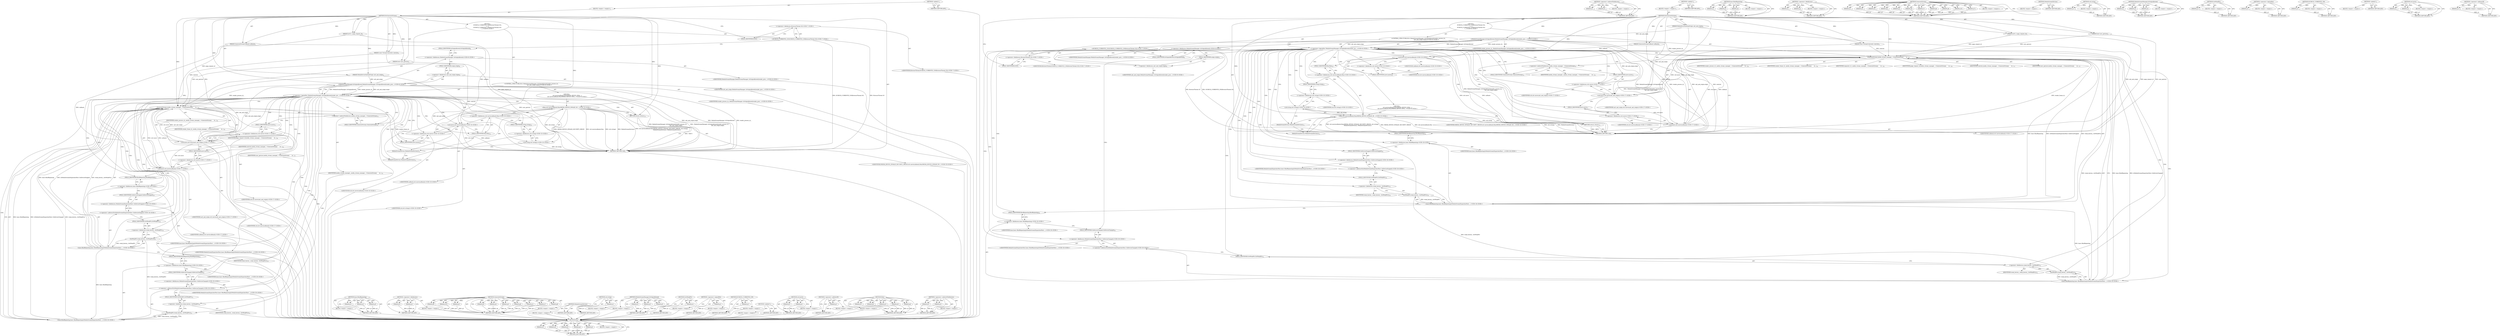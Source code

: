 digraph "&lt;operator&gt;.addressOf" {
vulnerable_135 [label=<(METHOD,Run)>];
vulnerable_136 [label=<(PARAM,p1)>];
vulnerable_137 [label=<(PARAM,p2)>];
vulnerable_138 [label=<(PARAM,p3)>];
vulnerable_139 [label=<(PARAM,p4)>];
vulnerable_140 [label=<(PARAM,p5)>];
vulnerable_141 [label=<(BLOCK,&lt;empty&gt;,&lt;empty&gt;)>];
vulnerable_142 [label=<(METHOD_RETURN,ANY)>];
vulnerable_168 [label=<(METHOD,&lt;operator&gt;.indirectFieldAccess)>];
vulnerable_169 [label=<(PARAM,p1)>];
vulnerable_170 [label=<(PARAM,p2)>];
vulnerable_171 [label=<(BLOCK,&lt;empty&gt;,&lt;empty&gt;)>];
vulnerable_172 [label=<(METHOD_RETURN,ANY)>];
vulnerable_6 [label=<(METHOD,&lt;global&gt;)<SUB>1</SUB>>];
vulnerable_7 [label=<(BLOCK,&lt;empty&gt;,&lt;empty&gt;)<SUB>1</SUB>>];
vulnerable_8 [label=<(METHOD,DoGenerateStream)<SUB>1</SUB>>];
vulnerable_9 [label=<(PARAM,int32_t page_request_id)<SUB>2</SUB>>];
vulnerable_10 [label=<(PARAM,const StreamControls&amp; controls)<SUB>3</SUB>>];
vulnerable_11 [label=<(PARAM,bool user_gesture)<SUB>4</SUB>>];
vulnerable_12 [label=<(PARAM,GenerateStreamCallback callback)<SUB>5</SUB>>];
vulnerable_13 [label=<(PARAM,MediaDeviceSaltAndOrigin salt_and_origin)<SUB>6</SUB>>];
vulnerable_14 [label="<(BLOCK,{
  DCHECK_CURRENTLY_ON(BrowserThread::IO);
  i...,{
  DCHECK_CURRENTLY_ON(BrowserThread::IO);
  i...)<SUB>6</SUB>>"];
vulnerable_15 [label="<(DCHECK_CURRENTLY_ON,DCHECK_CURRENTLY_ON(BrowserThread::IO))<SUB>7</SUB>>"];
vulnerable_16 [label="<(&lt;operator&gt;.fieldAccess,BrowserThread::IO)<SUB>7</SUB>>"];
vulnerable_17 [label="<(IDENTIFIER,BrowserThread,DCHECK_CURRENTLY_ON(BrowserThread::IO))<SUB>7</SUB>>"];
vulnerable_18 [label=<(FIELD_IDENTIFIER,IO,IO)<SUB>7</SUB>>];
vulnerable_19 [label="<(CONTROL_STRUCTURE,IF,if (!MediaStreamManager::IsOriginAllowed(render_process_id_,
                                           salt_and_origin.origin)))<SUB>8</SUB>>"];
vulnerable_20 [label="<(&lt;operator&gt;.logicalNot,!MediaStreamManager::IsOriginAllowed(render_pro...)<SUB>8</SUB>>"];
vulnerable_21 [label="<(MediaStreamManager.IsOriginAllowed,MediaStreamManager::IsOriginAllowed(render_proc...)<SUB>8</SUB>>"];
vulnerable_22 [label="<(&lt;operator&gt;.fieldAccess,MediaStreamManager::IsOriginAllowed)<SUB>8</SUB>>"];
vulnerable_23 [label="<(IDENTIFIER,MediaStreamManager,MediaStreamManager::IsOriginAllowed(render_proc...)<SUB>8</SUB>>"];
vulnerable_24 [label=<(FIELD_IDENTIFIER,IsOriginAllowed,IsOriginAllowed)<SUB>8</SUB>>];
vulnerable_25 [label="<(IDENTIFIER,render_process_id_,MediaStreamManager::IsOriginAllowed(render_proc...)<SUB>8</SUB>>"];
vulnerable_26 [label=<(&lt;operator&gt;.fieldAccess,salt_and_origin.origin)<SUB>9</SUB>>];
vulnerable_27 [label="<(IDENTIFIER,salt_and_origin,MediaStreamManager::IsOriginAllowed(render_proc...)<SUB>9</SUB>>"];
vulnerable_28 [label=<(FIELD_IDENTIFIER,origin,origin)<SUB>9</SUB>>];
vulnerable_29 [label="<(BLOCK,{
    std::move(callback).Run(MEDIA_DEVICE_INVA...,{
    std::move(callback).Run(MEDIA_DEVICE_INVA...)<SUB>9</SUB>>"];
vulnerable_30 [label="<(Run,std::move(callback).Run(MEDIA_DEVICE_INVALID_SE...)<SUB>10</SUB>>"];
vulnerable_31 [label="<(&lt;operator&gt;.fieldAccess,std::move(callback).Run)<SUB>10</SUB>>"];
vulnerable_32 [label="<(std.move,std::move(callback))<SUB>10</SUB>>"];
vulnerable_33 [label="<(&lt;operator&gt;.fieldAccess,std::move)<SUB>10</SUB>>"];
vulnerable_34 [label="<(IDENTIFIER,std,std::move(callback))<SUB>10</SUB>>"];
vulnerable_35 [label=<(FIELD_IDENTIFIER,move,move)<SUB>10</SUB>>];
vulnerable_36 [label="<(IDENTIFIER,callback,std::move(callback))<SUB>10</SUB>>"];
vulnerable_37 [label=<(FIELD_IDENTIFIER,Run,Run)<SUB>10</SUB>>];
vulnerable_38 [label="<(IDENTIFIER,MEDIA_DEVICE_INVALID_SECURITY_ORIGIN,std::move(callback).Run(MEDIA_DEVICE_INVALID_SE...)<SUB>10</SUB>>"];
vulnerable_39 [label="<(std.string,std::string())<SUB>10</SUB>>"];
vulnerable_40 [label="<(&lt;operator&gt;.fieldAccess,std::string)<SUB>10</SUB>>"];
vulnerable_41 [label="<(IDENTIFIER,std,std::string())<SUB>10</SUB>>"];
vulnerable_42 [label=<(FIELD_IDENTIFIER,string,string)<SUB>10</SUB>>];
vulnerable_43 [label=<(MediaStreamDevices,MediaStreamDevices())<SUB>11</SUB>>];
vulnerable_44 [label=<(MediaStreamDevices,MediaStreamDevices())<SUB>11</SUB>>];
vulnerable_45 [label=<(RETURN,return;,return;)<SUB>12</SUB>>];
vulnerable_46 [label=<(GenerateStream,media_stream_manager_-&gt;GenerateStream(
      re...)<SUB>15</SUB>>];
vulnerable_47 [label=<(&lt;operator&gt;.indirectFieldAccess,media_stream_manager_-&gt;GenerateStream)<SUB>15</SUB>>];
vulnerable_48 [label=<(IDENTIFIER,media_stream_manager_,media_stream_manager_-&gt;GenerateStream(
      re...)<SUB>15</SUB>>];
vulnerable_49 [label=<(FIELD_IDENTIFIER,GenerateStream,GenerateStream)<SUB>15</SUB>>];
vulnerable_50 [label=<(IDENTIFIER,render_process_id_,media_stream_manager_-&gt;GenerateStream(
      re...)<SUB>16</SUB>>];
vulnerable_51 [label=<(IDENTIFIER,render_frame_id_,media_stream_manager_-&gt;GenerateStream(
      re...)<SUB>16</SUB>>];
vulnerable_52 [label=<(IDENTIFIER,page_request_id,media_stream_manager_-&gt;GenerateStream(
      re...)<SUB>16</SUB>>];
vulnerable_53 [label=<(IDENTIFIER,controls,media_stream_manager_-&gt;GenerateStream(
      re...)<SUB>16</SUB>>];
vulnerable_54 [label="<(std.move,std::move(salt_and_origin))<SUB>17</SUB>>"];
vulnerable_55 [label="<(&lt;operator&gt;.fieldAccess,std::move)<SUB>17</SUB>>"];
vulnerable_56 [label="<(IDENTIFIER,std,std::move(salt_and_origin))<SUB>17</SUB>>"];
vulnerable_57 [label=<(FIELD_IDENTIFIER,move,move)<SUB>17</SUB>>];
vulnerable_58 [label="<(IDENTIFIER,salt_and_origin,std::move(salt_and_origin))<SUB>17</SUB>>"];
vulnerable_59 [label=<(IDENTIFIER,user_gesture,media_stream_manager_-&gt;GenerateStream(
      re...)<SUB>17</SUB>>];
vulnerable_60 [label="<(std.move,std::move(callback))<SUB>17</SUB>>"];
vulnerable_61 [label="<(&lt;operator&gt;.fieldAccess,std::move)<SUB>17</SUB>>"];
vulnerable_62 [label="<(IDENTIFIER,std,std::move(callback))<SUB>17</SUB>>"];
vulnerable_63 [label=<(FIELD_IDENTIFIER,move,move)<SUB>17</SUB>>];
vulnerable_64 [label="<(IDENTIFIER,callback,std::move(callback))<SUB>17</SUB>>"];
vulnerable_65 [label="<(base.BindRepeating,base::BindRepeating(&amp;MediaStreamDispatcherHost:...)<SUB>18</SUB>>"];
vulnerable_66 [label="<(&lt;operator&gt;.fieldAccess,base::BindRepeating)<SUB>18</SUB>>"];
vulnerable_67 [label="<(IDENTIFIER,base,base::BindRepeating(&amp;MediaStreamDispatcherHost:...)<SUB>18</SUB>>"];
vulnerable_68 [label=<(FIELD_IDENTIFIER,BindRepeating,BindRepeating)<SUB>18</SUB>>];
vulnerable_69 [label="<(&lt;operator&gt;.addressOf,&amp;MediaStreamDispatcherHost::OnDeviceStopped)<SUB>18</SUB>>"];
vulnerable_70 [label="<(&lt;operator&gt;.fieldAccess,MediaStreamDispatcherHost::OnDeviceStopped)<SUB>18</SUB>>"];
vulnerable_71 [label="<(IDENTIFIER,MediaStreamDispatcherHost,base::BindRepeating(&amp;MediaStreamDispatcherHost:...)<SUB>18</SUB>>"];
vulnerable_72 [label=<(FIELD_IDENTIFIER,OnDeviceStopped,OnDeviceStopped)<SUB>18</SUB>>];
vulnerable_73 [label=<(GetWeakPtr,weak_factory_.GetWeakPtr())<SUB>19</SUB>>];
vulnerable_74 [label=<(&lt;operator&gt;.fieldAccess,weak_factory_.GetWeakPtr)<SUB>19</SUB>>];
vulnerable_75 [label=<(IDENTIFIER,weak_factory_,weak_factory_.GetWeakPtr())<SUB>19</SUB>>];
vulnerable_76 [label=<(FIELD_IDENTIFIER,GetWeakPtr,GetWeakPtr)<SUB>19</SUB>>];
vulnerable_77 [label="<(base.BindRepeating,base::BindRepeating(&amp;MediaStreamDispatcherHost:...)<SUB>20</SUB>>"];
vulnerable_78 [label="<(&lt;operator&gt;.fieldAccess,base::BindRepeating)<SUB>20</SUB>>"];
vulnerable_79 [label="<(IDENTIFIER,base,base::BindRepeating(&amp;MediaStreamDispatcherHost:...)<SUB>20</SUB>>"];
vulnerable_80 [label=<(FIELD_IDENTIFIER,BindRepeating,BindRepeating)<SUB>20</SUB>>];
vulnerable_81 [label="<(&lt;operator&gt;.addressOf,&amp;MediaStreamDispatcherHost::OnDeviceChanged)<SUB>20</SUB>>"];
vulnerable_82 [label="<(&lt;operator&gt;.fieldAccess,MediaStreamDispatcherHost::OnDeviceChanged)<SUB>20</SUB>>"];
vulnerable_83 [label="<(IDENTIFIER,MediaStreamDispatcherHost,base::BindRepeating(&amp;MediaStreamDispatcherHost:...)<SUB>20</SUB>>"];
vulnerable_84 [label=<(FIELD_IDENTIFIER,OnDeviceChanged,OnDeviceChanged)<SUB>20</SUB>>];
vulnerable_85 [label=<(GetWeakPtr,weak_factory_.GetWeakPtr())<SUB>21</SUB>>];
vulnerable_86 [label=<(&lt;operator&gt;.fieldAccess,weak_factory_.GetWeakPtr)<SUB>21</SUB>>];
vulnerable_87 [label=<(IDENTIFIER,weak_factory_,weak_factory_.GetWeakPtr())<SUB>21</SUB>>];
vulnerable_88 [label=<(FIELD_IDENTIFIER,GetWeakPtr,GetWeakPtr)<SUB>21</SUB>>];
vulnerable_89 [label=<(METHOD_RETURN,void)<SUB>1</SUB>>];
vulnerable_91 [label=<(METHOD_RETURN,ANY)<SUB>1</SUB>>];
vulnerable_173 [label=<(METHOD,base.BindRepeating)>];
vulnerable_174 [label=<(PARAM,p1)>];
vulnerable_175 [label=<(PARAM,p2)>];
vulnerable_176 [label=<(PARAM,p3)>];
vulnerable_177 [label=<(BLOCK,&lt;empty&gt;,&lt;empty&gt;)>];
vulnerable_178 [label=<(METHOD_RETURN,ANY)>];
vulnerable_120 [label=<(METHOD,&lt;operator&gt;.fieldAccess)>];
vulnerable_121 [label=<(PARAM,p1)>];
vulnerable_122 [label=<(PARAM,p2)>];
vulnerable_123 [label=<(BLOCK,&lt;empty&gt;,&lt;empty&gt;)>];
vulnerable_124 [label=<(METHOD_RETURN,ANY)>];
vulnerable_155 [label=<(METHOD,GenerateStream)>];
vulnerable_156 [label=<(PARAM,p1)>];
vulnerable_157 [label=<(PARAM,p2)>];
vulnerable_158 [label=<(PARAM,p3)>];
vulnerable_159 [label=<(PARAM,p4)>];
vulnerable_160 [label=<(PARAM,p5)>];
vulnerable_161 [label=<(PARAM,p6)>];
vulnerable_162 [label=<(PARAM,p7)>];
vulnerable_163 [label=<(PARAM,p8)>];
vulnerable_164 [label=<(PARAM,p9)>];
vulnerable_165 [label=<(PARAM,p10)>];
vulnerable_166 [label=<(BLOCK,&lt;empty&gt;,&lt;empty&gt;)>];
vulnerable_167 [label=<(METHOD_RETURN,ANY)>];
vulnerable_152 [label=<(METHOD,MediaStreamDevices)>];
vulnerable_153 [label=<(BLOCK,&lt;empty&gt;,&lt;empty&gt;)>];
vulnerable_154 [label=<(METHOD_RETURN,ANY)>];
vulnerable_148 [label=<(METHOD,std.string)>];
vulnerable_149 [label=<(PARAM,p1)>];
vulnerable_150 [label=<(BLOCK,&lt;empty&gt;,&lt;empty&gt;)>];
vulnerable_151 [label=<(METHOD_RETURN,ANY)>];
vulnerable_129 [label=<(METHOD,MediaStreamManager.IsOriginAllowed)>];
vulnerable_130 [label=<(PARAM,p1)>];
vulnerable_131 [label=<(PARAM,p2)>];
vulnerable_132 [label=<(PARAM,p3)>];
vulnerable_133 [label=<(BLOCK,&lt;empty&gt;,&lt;empty&gt;)>];
vulnerable_134 [label=<(METHOD_RETURN,ANY)>];
vulnerable_183 [label=<(METHOD,GetWeakPtr)>];
vulnerable_184 [label=<(PARAM,p1)>];
vulnerable_185 [label=<(BLOCK,&lt;empty&gt;,&lt;empty&gt;)>];
vulnerable_186 [label=<(METHOD_RETURN,ANY)>];
vulnerable_125 [label=<(METHOD,&lt;operator&gt;.logicalNot)>];
vulnerable_126 [label=<(PARAM,p1)>];
vulnerable_127 [label=<(BLOCK,&lt;empty&gt;,&lt;empty&gt;)>];
vulnerable_128 [label=<(METHOD_RETURN,ANY)>];
vulnerable_116 [label=<(METHOD,DCHECK_CURRENTLY_ON)>];
vulnerable_117 [label=<(PARAM,p1)>];
vulnerable_118 [label=<(BLOCK,&lt;empty&gt;,&lt;empty&gt;)>];
vulnerable_119 [label=<(METHOD_RETURN,ANY)>];
vulnerable_110 [label=<(METHOD,&lt;global&gt;)<SUB>1</SUB>>];
vulnerable_111 [label=<(BLOCK,&lt;empty&gt;,&lt;empty&gt;)>];
vulnerable_112 [label=<(METHOD_RETURN,ANY)>];
vulnerable_143 [label=<(METHOD,std.move)>];
vulnerable_144 [label=<(PARAM,p1)>];
vulnerable_145 [label=<(PARAM,p2)>];
vulnerable_146 [label=<(BLOCK,&lt;empty&gt;,&lt;empty&gt;)>];
vulnerable_147 [label=<(METHOD_RETURN,ANY)>];
vulnerable_179 [label=<(METHOD,&lt;operator&gt;.addressOf)>];
vulnerable_180 [label=<(PARAM,p1)>];
vulnerable_181 [label=<(BLOCK,&lt;empty&gt;,&lt;empty&gt;)>];
vulnerable_182 [label=<(METHOD_RETURN,ANY)>];
fixed_136 [label=<(METHOD,Run)>];
fixed_137 [label=<(PARAM,p1)>];
fixed_138 [label=<(PARAM,p2)>];
fixed_139 [label=<(PARAM,p3)>];
fixed_140 [label=<(PARAM,p4)>];
fixed_141 [label=<(PARAM,p5)>];
fixed_142 [label=<(BLOCK,&lt;empty&gt;,&lt;empty&gt;)>];
fixed_143 [label=<(METHOD_RETURN,ANY)>];
fixed_170 [label=<(METHOD,&lt;operator&gt;.indirectFieldAccess)>];
fixed_171 [label=<(PARAM,p1)>];
fixed_172 [label=<(PARAM,p2)>];
fixed_173 [label=<(BLOCK,&lt;empty&gt;,&lt;empty&gt;)>];
fixed_174 [label=<(METHOD_RETURN,ANY)>];
fixed_6 [label=<(METHOD,&lt;global&gt;)<SUB>1</SUB>>];
fixed_7 [label=<(BLOCK,&lt;empty&gt;,&lt;empty&gt;)<SUB>1</SUB>>];
fixed_8 [label=<(METHOD,DoGenerateStream)<SUB>1</SUB>>];
fixed_9 [label=<(PARAM,int32_t page_request_id)<SUB>2</SUB>>];
fixed_10 [label=<(PARAM,const StreamControls&amp; controls)<SUB>3</SUB>>];
fixed_11 [label=<(PARAM,bool user_gesture)<SUB>4</SUB>>];
fixed_12 [label=<(PARAM,GenerateStreamCallback callback)<SUB>5</SUB>>];
fixed_13 [label=<(PARAM,MediaDeviceSaltAndOrigin salt_and_origin)<SUB>6</SUB>>];
fixed_14 [label="<(BLOCK,{
  DCHECK_CURRENTLY_ON(BrowserThread::IO);
  i...,{
  DCHECK_CURRENTLY_ON(BrowserThread::IO);
  i...)<SUB>6</SUB>>"];
fixed_15 [label="<(DCHECK_CURRENTLY_ON,DCHECK_CURRENTLY_ON(BrowserThread::IO))<SUB>7</SUB>>"];
fixed_16 [label="<(&lt;operator&gt;.fieldAccess,BrowserThread::IO)<SUB>7</SUB>>"];
fixed_17 [label="<(IDENTIFIER,BrowserThread,DCHECK_CURRENTLY_ON(BrowserThread::IO))<SUB>7</SUB>>"];
fixed_18 [label=<(FIELD_IDENTIFIER,IO,IO)<SUB>7</SUB>>];
fixed_19 [label="<(CONTROL_STRUCTURE,IF,if (!MediaStreamManager::IsOriginAllowed(render_process_id_,
                                           salt_and_origin.origin)))<SUB>8</SUB>>"];
fixed_20 [label="<(&lt;operator&gt;.logicalNot,!MediaStreamManager::IsOriginAllowed(render_pro...)<SUB>8</SUB>>"];
fixed_21 [label="<(MediaStreamManager.IsOriginAllowed,MediaStreamManager::IsOriginAllowed(render_proc...)<SUB>8</SUB>>"];
fixed_22 [label="<(&lt;operator&gt;.fieldAccess,MediaStreamManager::IsOriginAllowed)<SUB>8</SUB>>"];
fixed_23 [label="<(IDENTIFIER,MediaStreamManager,MediaStreamManager::IsOriginAllowed(render_proc...)<SUB>8</SUB>>"];
fixed_24 [label=<(FIELD_IDENTIFIER,IsOriginAllowed,IsOriginAllowed)<SUB>8</SUB>>];
fixed_25 [label="<(IDENTIFIER,render_process_id_,MediaStreamManager::IsOriginAllowed(render_proc...)<SUB>8</SUB>>"];
fixed_26 [label=<(&lt;operator&gt;.fieldAccess,salt_and_origin.origin)<SUB>9</SUB>>];
fixed_27 [label="<(IDENTIFIER,salt_and_origin,MediaStreamManager::IsOriginAllowed(render_proc...)<SUB>9</SUB>>"];
fixed_28 [label=<(FIELD_IDENTIFIER,origin,origin)<SUB>9</SUB>>];
fixed_29 [label="<(BLOCK,{
    std::move(callback).Run(MEDIA_DEVICE_INVA...,{
    std::move(callback).Run(MEDIA_DEVICE_INVA...)<SUB>9</SUB>>"];
fixed_30 [label="<(Run,std::move(callback).Run(MEDIA_DEVICE_INVALID_SE...)<SUB>10</SUB>>"];
fixed_31 [label="<(&lt;operator&gt;.fieldAccess,std::move(callback).Run)<SUB>10</SUB>>"];
fixed_32 [label="<(std.move,std::move(callback))<SUB>10</SUB>>"];
fixed_33 [label="<(&lt;operator&gt;.fieldAccess,std::move)<SUB>10</SUB>>"];
fixed_34 [label="<(IDENTIFIER,std,std::move(callback))<SUB>10</SUB>>"];
fixed_35 [label=<(FIELD_IDENTIFIER,move,move)<SUB>10</SUB>>];
fixed_36 [label="<(IDENTIFIER,callback,std::move(callback))<SUB>10</SUB>>"];
fixed_37 [label=<(FIELD_IDENTIFIER,Run,Run)<SUB>10</SUB>>];
fixed_38 [label="<(IDENTIFIER,MEDIA_DEVICE_INVALID_SECURITY_ORIGIN,std::move(callback).Run(MEDIA_DEVICE_INVALID_SE...)<SUB>10</SUB>>"];
fixed_39 [label="<(std.string,std::string())<SUB>10</SUB>>"];
fixed_40 [label="<(&lt;operator&gt;.fieldAccess,std::string)<SUB>10</SUB>>"];
fixed_41 [label="<(IDENTIFIER,std,std::string())<SUB>10</SUB>>"];
fixed_42 [label=<(FIELD_IDENTIFIER,string,string)<SUB>10</SUB>>];
fixed_43 [label=<(MediaStreamDevices,MediaStreamDevices())<SUB>11</SUB>>];
fixed_44 [label=<(MediaStreamDevices,MediaStreamDevices())<SUB>11</SUB>>];
fixed_45 [label=<(RETURN,return;,return;)<SUB>12</SUB>>];
fixed_46 [label=<(GenerateStream,media_stream_manager_-&gt;GenerateStream(
      re...)<SUB>15</SUB>>];
fixed_47 [label=<(&lt;operator&gt;.indirectFieldAccess,media_stream_manager_-&gt;GenerateStream)<SUB>15</SUB>>];
fixed_48 [label=<(IDENTIFIER,media_stream_manager_,media_stream_manager_-&gt;GenerateStream(
      re...)<SUB>15</SUB>>];
fixed_49 [label=<(FIELD_IDENTIFIER,GenerateStream,GenerateStream)<SUB>15</SUB>>];
fixed_50 [label=<(IDENTIFIER,render_process_id_,media_stream_manager_-&gt;GenerateStream(
      re...)<SUB>16</SUB>>];
fixed_51 [label=<(IDENTIFIER,render_frame_id_,media_stream_manager_-&gt;GenerateStream(
      re...)<SUB>16</SUB>>];
fixed_52 [label=<(IDENTIFIER,requester_id_,media_stream_manager_-&gt;GenerateStream(
      re...)<SUB>16</SUB>>];
fixed_53 [label=<(IDENTIFIER,page_request_id,media_stream_manager_-&gt;GenerateStream(
      re...)<SUB>16</SUB>>];
fixed_54 [label=<(IDENTIFIER,controls,media_stream_manager_-&gt;GenerateStream(
      re...)<SUB>17</SUB>>];
fixed_55 [label="<(std.move,std::move(salt_and_origin))<SUB>17</SUB>>"];
fixed_56 [label="<(&lt;operator&gt;.fieldAccess,std::move)<SUB>17</SUB>>"];
fixed_57 [label="<(IDENTIFIER,std,std::move(salt_and_origin))<SUB>17</SUB>>"];
fixed_58 [label=<(FIELD_IDENTIFIER,move,move)<SUB>17</SUB>>];
fixed_59 [label="<(IDENTIFIER,salt_and_origin,std::move(salt_and_origin))<SUB>17</SUB>>"];
fixed_60 [label=<(IDENTIFIER,user_gesture,media_stream_manager_-&gt;GenerateStream(
      re...)<SUB>17</SUB>>];
fixed_61 [label="<(std.move,std::move(callback))<SUB>17</SUB>>"];
fixed_62 [label="<(&lt;operator&gt;.fieldAccess,std::move)<SUB>17</SUB>>"];
fixed_63 [label="<(IDENTIFIER,std,std::move(callback))<SUB>17</SUB>>"];
fixed_64 [label=<(FIELD_IDENTIFIER,move,move)<SUB>17</SUB>>];
fixed_65 [label="<(IDENTIFIER,callback,std::move(callback))<SUB>17</SUB>>"];
fixed_66 [label="<(base.BindRepeating,base::BindRepeating(&amp;MediaStreamDispatcherHost:...)<SUB>18</SUB>>"];
fixed_67 [label="<(&lt;operator&gt;.fieldAccess,base::BindRepeating)<SUB>18</SUB>>"];
fixed_68 [label="<(IDENTIFIER,base,base::BindRepeating(&amp;MediaStreamDispatcherHost:...)<SUB>18</SUB>>"];
fixed_69 [label=<(FIELD_IDENTIFIER,BindRepeating,BindRepeating)<SUB>18</SUB>>];
fixed_70 [label="<(&lt;operator&gt;.addressOf,&amp;MediaStreamDispatcherHost::OnDeviceStopped)<SUB>18</SUB>>"];
fixed_71 [label="<(&lt;operator&gt;.fieldAccess,MediaStreamDispatcherHost::OnDeviceStopped)<SUB>18</SUB>>"];
fixed_72 [label="<(IDENTIFIER,MediaStreamDispatcherHost,base::BindRepeating(&amp;MediaStreamDispatcherHost:...)<SUB>18</SUB>>"];
fixed_73 [label=<(FIELD_IDENTIFIER,OnDeviceStopped,OnDeviceStopped)<SUB>18</SUB>>];
fixed_74 [label=<(GetWeakPtr,weak_factory_.GetWeakPtr())<SUB>19</SUB>>];
fixed_75 [label=<(&lt;operator&gt;.fieldAccess,weak_factory_.GetWeakPtr)<SUB>19</SUB>>];
fixed_76 [label=<(IDENTIFIER,weak_factory_,weak_factory_.GetWeakPtr())<SUB>19</SUB>>];
fixed_77 [label=<(FIELD_IDENTIFIER,GetWeakPtr,GetWeakPtr)<SUB>19</SUB>>];
fixed_78 [label="<(base.BindRepeating,base::BindRepeating(&amp;MediaStreamDispatcherHost:...)<SUB>20</SUB>>"];
fixed_79 [label="<(&lt;operator&gt;.fieldAccess,base::BindRepeating)<SUB>20</SUB>>"];
fixed_80 [label="<(IDENTIFIER,base,base::BindRepeating(&amp;MediaStreamDispatcherHost:...)<SUB>20</SUB>>"];
fixed_81 [label=<(FIELD_IDENTIFIER,BindRepeating,BindRepeating)<SUB>20</SUB>>];
fixed_82 [label="<(&lt;operator&gt;.addressOf,&amp;MediaStreamDispatcherHost::OnDeviceChanged)<SUB>20</SUB>>"];
fixed_83 [label="<(&lt;operator&gt;.fieldAccess,MediaStreamDispatcherHost::OnDeviceChanged)<SUB>20</SUB>>"];
fixed_84 [label="<(IDENTIFIER,MediaStreamDispatcherHost,base::BindRepeating(&amp;MediaStreamDispatcherHost:...)<SUB>20</SUB>>"];
fixed_85 [label=<(FIELD_IDENTIFIER,OnDeviceChanged,OnDeviceChanged)<SUB>20</SUB>>];
fixed_86 [label=<(GetWeakPtr,weak_factory_.GetWeakPtr())<SUB>21</SUB>>];
fixed_87 [label=<(&lt;operator&gt;.fieldAccess,weak_factory_.GetWeakPtr)<SUB>21</SUB>>];
fixed_88 [label=<(IDENTIFIER,weak_factory_,weak_factory_.GetWeakPtr())<SUB>21</SUB>>];
fixed_89 [label=<(FIELD_IDENTIFIER,GetWeakPtr,GetWeakPtr)<SUB>21</SUB>>];
fixed_90 [label=<(METHOD_RETURN,void)<SUB>1</SUB>>];
fixed_92 [label=<(METHOD_RETURN,ANY)<SUB>1</SUB>>];
fixed_175 [label=<(METHOD,base.BindRepeating)>];
fixed_176 [label=<(PARAM,p1)>];
fixed_177 [label=<(PARAM,p2)>];
fixed_178 [label=<(PARAM,p3)>];
fixed_179 [label=<(BLOCK,&lt;empty&gt;,&lt;empty&gt;)>];
fixed_180 [label=<(METHOD_RETURN,ANY)>];
fixed_121 [label=<(METHOD,&lt;operator&gt;.fieldAccess)>];
fixed_122 [label=<(PARAM,p1)>];
fixed_123 [label=<(PARAM,p2)>];
fixed_124 [label=<(BLOCK,&lt;empty&gt;,&lt;empty&gt;)>];
fixed_125 [label=<(METHOD_RETURN,ANY)>];
fixed_156 [label=<(METHOD,GenerateStream)>];
fixed_157 [label=<(PARAM,p1)>];
fixed_158 [label=<(PARAM,p2)>];
fixed_159 [label=<(PARAM,p3)>];
fixed_160 [label=<(PARAM,p4)>];
fixed_161 [label=<(PARAM,p5)>];
fixed_162 [label=<(PARAM,p6)>];
fixed_163 [label=<(PARAM,p7)>];
fixed_164 [label=<(PARAM,p8)>];
fixed_165 [label=<(PARAM,p9)>];
fixed_166 [label=<(PARAM,p10)>];
fixed_167 [label=<(PARAM,p11)>];
fixed_168 [label=<(BLOCK,&lt;empty&gt;,&lt;empty&gt;)>];
fixed_169 [label=<(METHOD_RETURN,ANY)>];
fixed_153 [label=<(METHOD,MediaStreamDevices)>];
fixed_154 [label=<(BLOCK,&lt;empty&gt;,&lt;empty&gt;)>];
fixed_155 [label=<(METHOD_RETURN,ANY)>];
fixed_149 [label=<(METHOD,std.string)>];
fixed_150 [label=<(PARAM,p1)>];
fixed_151 [label=<(BLOCK,&lt;empty&gt;,&lt;empty&gt;)>];
fixed_152 [label=<(METHOD_RETURN,ANY)>];
fixed_130 [label=<(METHOD,MediaStreamManager.IsOriginAllowed)>];
fixed_131 [label=<(PARAM,p1)>];
fixed_132 [label=<(PARAM,p2)>];
fixed_133 [label=<(PARAM,p3)>];
fixed_134 [label=<(BLOCK,&lt;empty&gt;,&lt;empty&gt;)>];
fixed_135 [label=<(METHOD_RETURN,ANY)>];
fixed_185 [label=<(METHOD,GetWeakPtr)>];
fixed_186 [label=<(PARAM,p1)>];
fixed_187 [label=<(BLOCK,&lt;empty&gt;,&lt;empty&gt;)>];
fixed_188 [label=<(METHOD_RETURN,ANY)>];
fixed_126 [label=<(METHOD,&lt;operator&gt;.logicalNot)>];
fixed_127 [label=<(PARAM,p1)>];
fixed_128 [label=<(BLOCK,&lt;empty&gt;,&lt;empty&gt;)>];
fixed_129 [label=<(METHOD_RETURN,ANY)>];
fixed_117 [label=<(METHOD,DCHECK_CURRENTLY_ON)>];
fixed_118 [label=<(PARAM,p1)>];
fixed_119 [label=<(BLOCK,&lt;empty&gt;,&lt;empty&gt;)>];
fixed_120 [label=<(METHOD_RETURN,ANY)>];
fixed_111 [label=<(METHOD,&lt;global&gt;)<SUB>1</SUB>>];
fixed_112 [label=<(BLOCK,&lt;empty&gt;,&lt;empty&gt;)>];
fixed_113 [label=<(METHOD_RETURN,ANY)>];
fixed_144 [label=<(METHOD,std.move)>];
fixed_145 [label=<(PARAM,p1)>];
fixed_146 [label=<(PARAM,p2)>];
fixed_147 [label=<(BLOCK,&lt;empty&gt;,&lt;empty&gt;)>];
fixed_148 [label=<(METHOD_RETURN,ANY)>];
fixed_181 [label=<(METHOD,&lt;operator&gt;.addressOf)>];
fixed_182 [label=<(PARAM,p1)>];
fixed_183 [label=<(BLOCK,&lt;empty&gt;,&lt;empty&gt;)>];
fixed_184 [label=<(METHOD_RETURN,ANY)>];
vulnerable_135 -> vulnerable_136  [key=0, label="AST: "];
vulnerable_135 -> vulnerable_136  [key=1, label="DDG: "];
vulnerable_135 -> vulnerable_141  [key=0, label="AST: "];
vulnerable_135 -> vulnerable_137  [key=0, label="AST: "];
vulnerable_135 -> vulnerable_137  [key=1, label="DDG: "];
vulnerable_135 -> vulnerable_142  [key=0, label="AST: "];
vulnerable_135 -> vulnerable_142  [key=1, label="CFG: "];
vulnerable_135 -> vulnerable_138  [key=0, label="AST: "];
vulnerable_135 -> vulnerable_138  [key=1, label="DDG: "];
vulnerable_135 -> vulnerable_139  [key=0, label="AST: "];
vulnerable_135 -> vulnerable_139  [key=1, label="DDG: "];
vulnerable_135 -> vulnerable_140  [key=0, label="AST: "];
vulnerable_135 -> vulnerable_140  [key=1, label="DDG: "];
vulnerable_136 -> vulnerable_142  [key=0, label="DDG: p1"];
vulnerable_137 -> vulnerable_142  [key=0, label="DDG: p2"];
vulnerable_138 -> vulnerable_142  [key=0, label="DDG: p3"];
vulnerable_139 -> vulnerable_142  [key=0, label="DDG: p4"];
vulnerable_140 -> vulnerable_142  [key=0, label="DDG: p5"];
vulnerable_141 -> fixed_136  [key=0];
vulnerable_142 -> fixed_136  [key=0];
vulnerable_168 -> vulnerable_169  [key=0, label="AST: "];
vulnerable_168 -> vulnerable_169  [key=1, label="DDG: "];
vulnerable_168 -> vulnerable_171  [key=0, label="AST: "];
vulnerable_168 -> vulnerable_170  [key=0, label="AST: "];
vulnerable_168 -> vulnerable_170  [key=1, label="DDG: "];
vulnerable_168 -> vulnerable_172  [key=0, label="AST: "];
vulnerable_168 -> vulnerable_172  [key=1, label="CFG: "];
vulnerable_169 -> vulnerable_172  [key=0, label="DDG: p1"];
vulnerable_170 -> vulnerable_172  [key=0, label="DDG: p2"];
vulnerable_171 -> fixed_136  [key=0];
vulnerable_172 -> fixed_136  [key=0];
vulnerable_6 -> vulnerable_7  [key=0, label="AST: "];
vulnerable_6 -> vulnerable_91  [key=0, label="AST: "];
vulnerable_6 -> vulnerable_91  [key=1, label="CFG: "];
vulnerable_7 -> vulnerable_8  [key=0, label="AST: "];
vulnerable_8 -> vulnerable_9  [key=0, label="AST: "];
vulnerable_8 -> vulnerable_9  [key=1, label="DDG: "];
vulnerable_8 -> vulnerable_10  [key=0, label="AST: "];
vulnerable_8 -> vulnerable_10  [key=1, label="DDG: "];
vulnerable_8 -> vulnerable_11  [key=0, label="AST: "];
vulnerable_8 -> vulnerable_11  [key=1, label="DDG: "];
vulnerable_8 -> vulnerable_12  [key=0, label="AST: "];
vulnerable_8 -> vulnerable_12  [key=1, label="DDG: "];
vulnerable_8 -> vulnerable_13  [key=0, label="AST: "];
vulnerable_8 -> vulnerable_13  [key=1, label="DDG: "];
vulnerable_8 -> vulnerable_14  [key=0, label="AST: "];
vulnerable_8 -> vulnerable_89  [key=0, label="AST: "];
vulnerable_8 -> vulnerable_18  [key=0, label="CFG: "];
vulnerable_8 -> vulnerable_46  [key=0, label="DDG: "];
vulnerable_8 -> vulnerable_45  [key=0, label="DDG: "];
vulnerable_8 -> vulnerable_54  [key=0, label="DDG: "];
vulnerable_8 -> vulnerable_60  [key=0, label="DDG: "];
vulnerable_8 -> vulnerable_21  [key=0, label="DDG: "];
vulnerable_8 -> vulnerable_30  [key=0, label="DDG: "];
vulnerable_8 -> vulnerable_32  [key=0, label="DDG: "];
vulnerable_9 -> vulnerable_89  [key=0, label="DDG: page_request_id"];
vulnerable_9 -> vulnerable_46  [key=0, label="DDG: page_request_id"];
vulnerable_10 -> vulnerable_89  [key=0, label="DDG: controls"];
vulnerable_10 -> vulnerable_46  [key=0, label="DDG: controls"];
vulnerable_11 -> vulnerable_89  [key=0, label="DDG: user_gesture"];
vulnerable_11 -> vulnerable_46  [key=0, label="DDG: user_gesture"];
vulnerable_12 -> vulnerable_60  [key=0, label="DDG: callback"];
vulnerable_12 -> vulnerable_32  [key=0, label="DDG: callback"];
vulnerable_13 -> vulnerable_89  [key=0, label="DDG: salt_and_origin"];
vulnerable_13 -> vulnerable_54  [key=0, label="DDG: salt_and_origin"];
vulnerable_13 -> vulnerable_21  [key=0, label="DDG: salt_and_origin"];
vulnerable_14 -> vulnerable_15  [key=0, label="AST: "];
vulnerable_14 -> vulnerable_19  [key=0, label="AST: "];
vulnerable_14 -> vulnerable_46  [key=0, label="AST: "];
vulnerable_15 -> vulnerable_16  [key=0, label="AST: "];
vulnerable_15 -> vulnerable_24  [key=0, label="CFG: "];
vulnerable_15 -> vulnerable_89  [key=0, label="DDG: BrowserThread::IO"];
vulnerable_15 -> vulnerable_89  [key=1, label="DDG: DCHECK_CURRENTLY_ON(BrowserThread::IO)"];
vulnerable_16 -> vulnerable_17  [key=0, label="AST: "];
vulnerable_16 -> vulnerable_18  [key=0, label="AST: "];
vulnerable_16 -> vulnerable_15  [key=0, label="CFG: "];
vulnerable_17 -> fixed_136  [key=0];
vulnerable_18 -> vulnerable_16  [key=0, label="CFG: "];
vulnerable_19 -> vulnerable_20  [key=0, label="AST: "];
vulnerable_19 -> vulnerable_29  [key=0, label="AST: "];
vulnerable_20 -> vulnerable_21  [key=0, label="AST: "];
vulnerable_20 -> vulnerable_35  [key=0, label="CFG: "];
vulnerable_20 -> vulnerable_35  [key=1, label="CDG: "];
vulnerable_20 -> vulnerable_49  [key=0, label="CFG: "];
vulnerable_20 -> vulnerable_49  [key=1, label="CDG: "];
vulnerable_20 -> vulnerable_89  [key=0, label="DDG: MediaStreamManager::IsOriginAllowed(render_process_id_,
                                           salt_and_origin.origin)"];
vulnerable_20 -> vulnerable_89  [key=1, label="DDG: !MediaStreamManager::IsOriginAllowed(render_process_id_,
                                           salt_and_origin.origin)"];
vulnerable_20 -> vulnerable_47  [key=0, label="CDG: "];
vulnerable_20 -> vulnerable_30  [key=0, label="CDG: "];
vulnerable_20 -> vulnerable_32  [key=0, label="CDG: "];
vulnerable_20 -> vulnerable_68  [key=0, label="CDG: "];
vulnerable_20 -> vulnerable_60  [key=0, label="CDG: "];
vulnerable_20 -> vulnerable_73  [key=0, label="CDG: "];
vulnerable_20 -> vulnerable_77  [key=0, label="CDG: "];
vulnerable_20 -> vulnerable_42  [key=0, label="CDG: "];
vulnerable_20 -> vulnerable_57  [key=0, label="CDG: "];
vulnerable_20 -> vulnerable_66  [key=0, label="CDG: "];
vulnerable_20 -> vulnerable_37  [key=0, label="CDG: "];
vulnerable_20 -> vulnerable_46  [key=0, label="CDG: "];
vulnerable_20 -> vulnerable_81  [key=0, label="CDG: "];
vulnerable_20 -> vulnerable_84  [key=0, label="CDG: "];
vulnerable_20 -> vulnerable_85  [key=0, label="CDG: "];
vulnerable_20 -> vulnerable_72  [key=0, label="CDG: "];
vulnerable_20 -> vulnerable_69  [key=0, label="CDG: "];
vulnerable_20 -> vulnerable_74  [key=0, label="CDG: "];
vulnerable_20 -> vulnerable_45  [key=0, label="CDG: "];
vulnerable_20 -> vulnerable_40  [key=0, label="CDG: "];
vulnerable_20 -> vulnerable_76  [key=0, label="CDG: "];
vulnerable_20 -> vulnerable_65  [key=0, label="CDG: "];
vulnerable_20 -> vulnerable_44  [key=0, label="CDG: "];
vulnerable_20 -> vulnerable_82  [key=0, label="CDG: "];
vulnerable_20 -> vulnerable_54  [key=0, label="CDG: "];
vulnerable_20 -> vulnerable_43  [key=0, label="CDG: "];
vulnerable_20 -> vulnerable_80  [key=0, label="CDG: "];
vulnerable_20 -> vulnerable_33  [key=0, label="CDG: "];
vulnerable_20 -> vulnerable_61  [key=0, label="CDG: "];
vulnerable_20 -> vulnerable_88  [key=0, label="CDG: "];
vulnerable_20 -> vulnerable_70  [key=0, label="CDG: "];
vulnerable_20 -> vulnerable_63  [key=0, label="CDG: "];
vulnerable_20 -> vulnerable_55  [key=0, label="CDG: "];
vulnerable_20 -> vulnerable_78  [key=0, label="CDG: "];
vulnerable_20 -> vulnerable_39  [key=0, label="CDG: "];
vulnerable_20 -> vulnerable_31  [key=0, label="CDG: "];
vulnerable_20 -> vulnerable_86  [key=0, label="CDG: "];
vulnerable_21 -> vulnerable_22  [key=0, label="AST: "];
vulnerable_21 -> vulnerable_25  [key=0, label="AST: "];
vulnerable_21 -> vulnerable_26  [key=0, label="AST: "];
vulnerable_21 -> vulnerable_20  [key=0, label="CFG: "];
vulnerable_21 -> vulnerable_20  [key=1, label="DDG: MediaStreamManager::IsOriginAllowed"];
vulnerable_21 -> vulnerable_20  [key=2, label="DDG: render_process_id_"];
vulnerable_21 -> vulnerable_20  [key=3, label="DDG: salt_and_origin.origin"];
vulnerable_21 -> vulnerable_89  [key=0, label="DDG: MediaStreamManager::IsOriginAllowed"];
vulnerable_21 -> vulnerable_89  [key=1, label="DDG: render_process_id_"];
vulnerable_21 -> vulnerable_89  [key=2, label="DDG: salt_and_origin.origin"];
vulnerable_21 -> vulnerable_46  [key=0, label="DDG: render_process_id_"];
vulnerable_21 -> vulnerable_54  [key=0, label="DDG: salt_and_origin.origin"];
vulnerable_22 -> vulnerable_23  [key=0, label="AST: "];
vulnerable_22 -> vulnerable_24  [key=0, label="AST: "];
vulnerable_22 -> vulnerable_28  [key=0, label="CFG: "];
vulnerable_23 -> fixed_136  [key=0];
vulnerable_24 -> vulnerable_22  [key=0, label="CFG: "];
vulnerable_25 -> fixed_136  [key=0];
vulnerable_26 -> vulnerable_27  [key=0, label="AST: "];
vulnerable_26 -> vulnerable_28  [key=0, label="AST: "];
vulnerable_26 -> vulnerable_21  [key=0, label="CFG: "];
vulnerable_27 -> fixed_136  [key=0];
vulnerable_28 -> vulnerable_26  [key=0, label="CFG: "];
vulnerable_29 -> vulnerable_30  [key=0, label="AST: "];
vulnerable_29 -> vulnerable_45  [key=0, label="AST: "];
vulnerable_30 -> vulnerable_31  [key=0, label="AST: "];
vulnerable_30 -> vulnerable_38  [key=0, label="AST: "];
vulnerable_30 -> vulnerable_39  [key=0, label="AST: "];
vulnerable_30 -> vulnerable_43  [key=0, label="AST: "];
vulnerable_30 -> vulnerable_44  [key=0, label="AST: "];
vulnerable_30 -> vulnerable_45  [key=0, label="CFG: "];
vulnerable_30 -> vulnerable_89  [key=0, label="DDG: std::move(callback).Run"];
vulnerable_30 -> vulnerable_89  [key=1, label="DDG: std::string()"];
vulnerable_30 -> vulnerable_89  [key=2, label="DDG: MediaStreamDevices()"];
vulnerable_30 -> vulnerable_89  [key=3, label="DDG: std::move(callback).Run(MEDIA_DEVICE_INVALID_SECURITY_ORIGIN, std::string(),
                            MediaStreamDevices(), MediaStreamDevices())"];
vulnerable_30 -> vulnerable_89  [key=4, label="DDG: MEDIA_DEVICE_INVALID_SECURITY_ORIGIN"];
vulnerable_31 -> vulnerable_32  [key=0, label="AST: "];
vulnerable_31 -> vulnerable_37  [key=0, label="AST: "];
vulnerable_31 -> vulnerable_42  [key=0, label="CFG: "];
vulnerable_32 -> vulnerable_33  [key=0, label="AST: "];
vulnerable_32 -> vulnerable_36  [key=0, label="AST: "];
vulnerable_32 -> vulnerable_37  [key=0, label="CFG: "];
vulnerable_32 -> vulnerable_89  [key=0, label="DDG: std::move"];
vulnerable_32 -> vulnerable_89  [key=1, label="DDG: callback"];
vulnerable_33 -> vulnerable_34  [key=0, label="AST: "];
vulnerable_33 -> vulnerable_35  [key=0, label="AST: "];
vulnerable_33 -> vulnerable_32  [key=0, label="CFG: "];
vulnerable_34 -> fixed_136  [key=0];
vulnerable_35 -> vulnerable_33  [key=0, label="CFG: "];
vulnerable_36 -> fixed_136  [key=0];
vulnerable_37 -> vulnerable_31  [key=0, label="CFG: "];
vulnerable_38 -> fixed_136  [key=0];
vulnerable_39 -> vulnerable_40  [key=0, label="AST: "];
vulnerable_39 -> vulnerable_43  [key=0, label="CFG: "];
vulnerable_39 -> vulnerable_89  [key=0, label="DDG: std::string"];
vulnerable_39 -> vulnerable_30  [key=0, label="DDG: std::string"];
vulnerable_40 -> vulnerable_41  [key=0, label="AST: "];
vulnerable_40 -> vulnerable_42  [key=0, label="AST: "];
vulnerable_40 -> vulnerable_39  [key=0, label="CFG: "];
vulnerable_41 -> fixed_136  [key=0];
vulnerable_42 -> vulnerable_40  [key=0, label="CFG: "];
vulnerable_43 -> vulnerable_44  [key=0, label="CFG: "];
vulnerable_44 -> vulnerable_30  [key=0, label="CFG: "];
vulnerable_45 -> vulnerable_89  [key=0, label="CFG: "];
vulnerable_45 -> vulnerable_89  [key=1, label="DDG: &lt;RET&gt;"];
vulnerable_46 -> vulnerable_47  [key=0, label="AST: "];
vulnerable_46 -> vulnerable_50  [key=0, label="AST: "];
vulnerable_46 -> vulnerable_51  [key=0, label="AST: "];
vulnerable_46 -> vulnerable_52  [key=0, label="AST: "];
vulnerable_46 -> vulnerable_53  [key=0, label="AST: "];
vulnerable_46 -> vulnerable_54  [key=0, label="AST: "];
vulnerable_46 -> vulnerable_59  [key=0, label="AST: "];
vulnerable_46 -> vulnerable_60  [key=0, label="AST: "];
vulnerable_46 -> vulnerable_65  [key=0, label="AST: "];
vulnerable_46 -> vulnerable_77  [key=0, label="AST: "];
vulnerable_46 -> vulnerable_89  [key=0, label="CFG: "];
vulnerable_46 -> vulnerable_89  [key=1, label="DDG: render_frame_id_"];
vulnerable_47 -> vulnerable_48  [key=0, label="AST: "];
vulnerable_47 -> vulnerable_49  [key=0, label="AST: "];
vulnerable_47 -> vulnerable_57  [key=0, label="CFG: "];
vulnerable_48 -> fixed_136  [key=0];
vulnerable_49 -> vulnerable_47  [key=0, label="CFG: "];
vulnerable_50 -> fixed_136  [key=0];
vulnerable_51 -> fixed_136  [key=0];
vulnerable_52 -> fixed_136  [key=0];
vulnerable_53 -> fixed_136  [key=0];
vulnerable_54 -> vulnerable_55  [key=0, label="AST: "];
vulnerable_54 -> vulnerable_58  [key=0, label="AST: "];
vulnerable_54 -> vulnerable_63  [key=0, label="CFG: "];
vulnerable_54 -> vulnerable_46  [key=0, label="DDG: std::move"];
vulnerable_54 -> vulnerable_46  [key=1, label="DDG: salt_and_origin"];
vulnerable_54 -> vulnerable_60  [key=0, label="DDG: std::move"];
vulnerable_55 -> vulnerable_56  [key=0, label="AST: "];
vulnerable_55 -> vulnerable_57  [key=0, label="AST: "];
vulnerable_55 -> vulnerable_54  [key=0, label="CFG: "];
vulnerable_56 -> fixed_136  [key=0];
vulnerable_57 -> vulnerable_55  [key=0, label="CFG: "];
vulnerable_58 -> fixed_136  [key=0];
vulnerable_59 -> fixed_136  [key=0];
vulnerable_60 -> vulnerable_61  [key=0, label="AST: "];
vulnerable_60 -> vulnerable_64  [key=0, label="AST: "];
vulnerable_60 -> vulnerable_68  [key=0, label="CFG: "];
vulnerable_60 -> vulnerable_46  [key=0, label="DDG: std::move"];
vulnerable_60 -> vulnerable_46  [key=1, label="DDG: callback"];
vulnerable_61 -> vulnerable_62  [key=0, label="AST: "];
vulnerable_61 -> vulnerable_63  [key=0, label="AST: "];
vulnerable_61 -> vulnerable_60  [key=0, label="CFG: "];
vulnerable_62 -> fixed_136  [key=0];
vulnerable_63 -> vulnerable_61  [key=0, label="CFG: "];
vulnerable_64 -> fixed_136  [key=0];
vulnerable_65 -> vulnerable_66  [key=0, label="AST: "];
vulnerable_65 -> vulnerable_69  [key=0, label="AST: "];
vulnerable_65 -> vulnerable_73  [key=0, label="AST: "];
vulnerable_65 -> vulnerable_80  [key=0, label="CFG: "];
vulnerable_65 -> vulnerable_46  [key=0, label="DDG: base::BindRepeating"];
vulnerable_65 -> vulnerable_46  [key=1, label="DDG: &amp;MediaStreamDispatcherHost::OnDeviceStopped"];
vulnerable_65 -> vulnerable_46  [key=2, label="DDG: weak_factory_.GetWeakPtr()"];
vulnerable_65 -> vulnerable_77  [key=0, label="DDG: base::BindRepeating"];
vulnerable_66 -> vulnerable_67  [key=0, label="AST: "];
vulnerable_66 -> vulnerable_68  [key=0, label="AST: "];
vulnerable_66 -> vulnerable_72  [key=0, label="CFG: "];
vulnerable_67 -> fixed_136  [key=0];
vulnerable_68 -> vulnerable_66  [key=0, label="CFG: "];
vulnerable_69 -> vulnerable_70  [key=0, label="AST: "];
vulnerable_69 -> vulnerable_76  [key=0, label="CFG: "];
vulnerable_70 -> vulnerable_71  [key=0, label="AST: "];
vulnerable_70 -> vulnerable_72  [key=0, label="AST: "];
vulnerable_70 -> vulnerable_69  [key=0, label="CFG: "];
vulnerable_71 -> fixed_136  [key=0];
vulnerable_72 -> vulnerable_70  [key=0, label="CFG: "];
vulnerable_73 -> vulnerable_74  [key=0, label="AST: "];
vulnerable_73 -> vulnerable_65  [key=0, label="CFG: "];
vulnerable_73 -> vulnerable_65  [key=1, label="DDG: weak_factory_.GetWeakPtr"];
vulnerable_73 -> vulnerable_85  [key=0, label="DDG: weak_factory_.GetWeakPtr"];
vulnerable_74 -> vulnerable_75  [key=0, label="AST: "];
vulnerable_74 -> vulnerable_76  [key=0, label="AST: "];
vulnerable_74 -> vulnerable_73  [key=0, label="CFG: "];
vulnerable_75 -> fixed_136  [key=0];
vulnerable_76 -> vulnerable_74  [key=0, label="CFG: "];
vulnerable_77 -> vulnerable_78  [key=0, label="AST: "];
vulnerable_77 -> vulnerable_81  [key=0, label="AST: "];
vulnerable_77 -> vulnerable_85  [key=0, label="AST: "];
vulnerable_77 -> vulnerable_46  [key=0, label="CFG: "];
vulnerable_77 -> vulnerable_46  [key=1, label="DDG: base::BindRepeating"];
vulnerable_77 -> vulnerable_46  [key=2, label="DDG: &amp;MediaStreamDispatcherHost::OnDeviceChanged"];
vulnerable_77 -> vulnerable_46  [key=3, label="DDG: weak_factory_.GetWeakPtr()"];
vulnerable_78 -> vulnerable_79  [key=0, label="AST: "];
vulnerable_78 -> vulnerable_80  [key=0, label="AST: "];
vulnerable_78 -> vulnerable_84  [key=0, label="CFG: "];
vulnerable_79 -> fixed_136  [key=0];
vulnerable_80 -> vulnerable_78  [key=0, label="CFG: "];
vulnerable_81 -> vulnerable_82  [key=0, label="AST: "];
vulnerable_81 -> vulnerable_88  [key=0, label="CFG: "];
vulnerable_82 -> vulnerable_83  [key=0, label="AST: "];
vulnerable_82 -> vulnerable_84  [key=0, label="AST: "];
vulnerable_82 -> vulnerable_81  [key=0, label="CFG: "];
vulnerable_83 -> fixed_136  [key=0];
vulnerable_84 -> vulnerable_82  [key=0, label="CFG: "];
vulnerable_85 -> vulnerable_86  [key=0, label="AST: "];
vulnerable_85 -> vulnerable_77  [key=0, label="CFG: "];
vulnerable_85 -> vulnerable_77  [key=1, label="DDG: weak_factory_.GetWeakPtr"];
vulnerable_86 -> vulnerable_87  [key=0, label="AST: "];
vulnerable_86 -> vulnerable_88  [key=0, label="AST: "];
vulnerable_86 -> vulnerable_85  [key=0, label="CFG: "];
vulnerable_87 -> fixed_136  [key=0];
vulnerable_88 -> vulnerable_86  [key=0, label="CFG: "];
vulnerable_89 -> fixed_136  [key=0];
vulnerable_91 -> fixed_136  [key=0];
vulnerable_173 -> vulnerable_174  [key=0, label="AST: "];
vulnerable_173 -> vulnerable_174  [key=1, label="DDG: "];
vulnerable_173 -> vulnerable_177  [key=0, label="AST: "];
vulnerable_173 -> vulnerable_175  [key=0, label="AST: "];
vulnerable_173 -> vulnerable_175  [key=1, label="DDG: "];
vulnerable_173 -> vulnerable_178  [key=0, label="AST: "];
vulnerable_173 -> vulnerable_178  [key=1, label="CFG: "];
vulnerable_173 -> vulnerable_176  [key=0, label="AST: "];
vulnerable_173 -> vulnerable_176  [key=1, label="DDG: "];
vulnerable_174 -> vulnerable_178  [key=0, label="DDG: p1"];
vulnerable_175 -> vulnerable_178  [key=0, label="DDG: p2"];
vulnerable_176 -> vulnerable_178  [key=0, label="DDG: p3"];
vulnerable_177 -> fixed_136  [key=0];
vulnerable_178 -> fixed_136  [key=0];
vulnerable_120 -> vulnerable_121  [key=0, label="AST: "];
vulnerable_120 -> vulnerable_121  [key=1, label="DDG: "];
vulnerable_120 -> vulnerable_123  [key=0, label="AST: "];
vulnerable_120 -> vulnerable_122  [key=0, label="AST: "];
vulnerable_120 -> vulnerable_122  [key=1, label="DDG: "];
vulnerable_120 -> vulnerable_124  [key=0, label="AST: "];
vulnerable_120 -> vulnerable_124  [key=1, label="CFG: "];
vulnerable_121 -> vulnerable_124  [key=0, label="DDG: p1"];
vulnerable_122 -> vulnerable_124  [key=0, label="DDG: p2"];
vulnerable_123 -> fixed_136  [key=0];
vulnerable_124 -> fixed_136  [key=0];
vulnerable_155 -> vulnerable_156  [key=0, label="AST: "];
vulnerable_155 -> vulnerable_156  [key=1, label="DDG: "];
vulnerable_155 -> vulnerable_166  [key=0, label="AST: "];
vulnerable_155 -> vulnerable_157  [key=0, label="AST: "];
vulnerable_155 -> vulnerable_157  [key=1, label="DDG: "];
vulnerable_155 -> vulnerable_167  [key=0, label="AST: "];
vulnerable_155 -> vulnerable_167  [key=1, label="CFG: "];
vulnerable_155 -> vulnerable_158  [key=0, label="AST: "];
vulnerable_155 -> vulnerable_158  [key=1, label="DDG: "];
vulnerable_155 -> vulnerable_159  [key=0, label="AST: "];
vulnerable_155 -> vulnerable_159  [key=1, label="DDG: "];
vulnerable_155 -> vulnerable_160  [key=0, label="AST: "];
vulnerable_155 -> vulnerable_160  [key=1, label="DDG: "];
vulnerable_155 -> vulnerable_161  [key=0, label="AST: "];
vulnerable_155 -> vulnerable_161  [key=1, label="DDG: "];
vulnerable_155 -> vulnerable_162  [key=0, label="AST: "];
vulnerable_155 -> vulnerable_162  [key=1, label="DDG: "];
vulnerable_155 -> vulnerable_163  [key=0, label="AST: "];
vulnerable_155 -> vulnerable_163  [key=1, label="DDG: "];
vulnerable_155 -> vulnerable_164  [key=0, label="AST: "];
vulnerable_155 -> vulnerable_164  [key=1, label="DDG: "];
vulnerable_155 -> vulnerable_165  [key=0, label="AST: "];
vulnerable_155 -> vulnerable_165  [key=1, label="DDG: "];
vulnerable_156 -> vulnerable_167  [key=0, label="DDG: p1"];
vulnerable_157 -> vulnerable_167  [key=0, label="DDG: p2"];
vulnerable_158 -> vulnerable_167  [key=0, label="DDG: p3"];
vulnerable_159 -> vulnerable_167  [key=0, label="DDG: p4"];
vulnerable_160 -> vulnerable_167  [key=0, label="DDG: p5"];
vulnerable_161 -> vulnerable_167  [key=0, label="DDG: p6"];
vulnerable_162 -> vulnerable_167  [key=0, label="DDG: p7"];
vulnerable_163 -> vulnerable_167  [key=0, label="DDG: p8"];
vulnerable_164 -> vulnerable_167  [key=0, label="DDG: p9"];
vulnerable_165 -> vulnerable_167  [key=0, label="DDG: p10"];
vulnerable_166 -> fixed_136  [key=0];
vulnerable_167 -> fixed_136  [key=0];
vulnerable_152 -> vulnerable_153  [key=0, label="AST: "];
vulnerable_152 -> vulnerable_154  [key=0, label="AST: "];
vulnerable_152 -> vulnerable_154  [key=1, label="CFG: "];
vulnerable_153 -> fixed_136  [key=0];
vulnerable_154 -> fixed_136  [key=0];
vulnerable_148 -> vulnerable_149  [key=0, label="AST: "];
vulnerable_148 -> vulnerable_149  [key=1, label="DDG: "];
vulnerable_148 -> vulnerable_150  [key=0, label="AST: "];
vulnerable_148 -> vulnerable_151  [key=0, label="AST: "];
vulnerable_148 -> vulnerable_151  [key=1, label="CFG: "];
vulnerable_149 -> vulnerable_151  [key=0, label="DDG: p1"];
vulnerable_150 -> fixed_136  [key=0];
vulnerable_151 -> fixed_136  [key=0];
vulnerable_129 -> vulnerable_130  [key=0, label="AST: "];
vulnerable_129 -> vulnerable_130  [key=1, label="DDG: "];
vulnerable_129 -> vulnerable_133  [key=0, label="AST: "];
vulnerable_129 -> vulnerable_131  [key=0, label="AST: "];
vulnerable_129 -> vulnerable_131  [key=1, label="DDG: "];
vulnerable_129 -> vulnerable_134  [key=0, label="AST: "];
vulnerable_129 -> vulnerable_134  [key=1, label="CFG: "];
vulnerable_129 -> vulnerable_132  [key=0, label="AST: "];
vulnerable_129 -> vulnerable_132  [key=1, label="DDG: "];
vulnerable_130 -> vulnerable_134  [key=0, label="DDG: p1"];
vulnerable_131 -> vulnerable_134  [key=0, label="DDG: p2"];
vulnerable_132 -> vulnerable_134  [key=0, label="DDG: p3"];
vulnerable_133 -> fixed_136  [key=0];
vulnerable_134 -> fixed_136  [key=0];
vulnerable_183 -> vulnerable_184  [key=0, label="AST: "];
vulnerable_183 -> vulnerable_184  [key=1, label="DDG: "];
vulnerable_183 -> vulnerable_185  [key=0, label="AST: "];
vulnerable_183 -> vulnerable_186  [key=0, label="AST: "];
vulnerable_183 -> vulnerable_186  [key=1, label="CFG: "];
vulnerable_184 -> vulnerable_186  [key=0, label="DDG: p1"];
vulnerable_185 -> fixed_136  [key=0];
vulnerable_186 -> fixed_136  [key=0];
vulnerable_125 -> vulnerable_126  [key=0, label="AST: "];
vulnerable_125 -> vulnerable_126  [key=1, label="DDG: "];
vulnerable_125 -> vulnerable_127  [key=0, label="AST: "];
vulnerable_125 -> vulnerable_128  [key=0, label="AST: "];
vulnerable_125 -> vulnerable_128  [key=1, label="CFG: "];
vulnerable_126 -> vulnerable_128  [key=0, label="DDG: p1"];
vulnerable_127 -> fixed_136  [key=0];
vulnerable_128 -> fixed_136  [key=0];
vulnerable_116 -> vulnerable_117  [key=0, label="AST: "];
vulnerable_116 -> vulnerable_117  [key=1, label="DDG: "];
vulnerable_116 -> vulnerable_118  [key=0, label="AST: "];
vulnerable_116 -> vulnerable_119  [key=0, label="AST: "];
vulnerable_116 -> vulnerable_119  [key=1, label="CFG: "];
vulnerable_117 -> vulnerable_119  [key=0, label="DDG: p1"];
vulnerable_118 -> fixed_136  [key=0];
vulnerable_119 -> fixed_136  [key=0];
vulnerable_110 -> vulnerable_111  [key=0, label="AST: "];
vulnerable_110 -> vulnerable_112  [key=0, label="AST: "];
vulnerable_110 -> vulnerable_112  [key=1, label="CFG: "];
vulnerable_111 -> fixed_136  [key=0];
vulnerable_112 -> fixed_136  [key=0];
vulnerable_143 -> vulnerable_144  [key=0, label="AST: "];
vulnerable_143 -> vulnerable_144  [key=1, label="DDG: "];
vulnerable_143 -> vulnerable_146  [key=0, label="AST: "];
vulnerable_143 -> vulnerable_145  [key=0, label="AST: "];
vulnerable_143 -> vulnerable_145  [key=1, label="DDG: "];
vulnerable_143 -> vulnerable_147  [key=0, label="AST: "];
vulnerable_143 -> vulnerable_147  [key=1, label="CFG: "];
vulnerable_144 -> vulnerable_147  [key=0, label="DDG: p1"];
vulnerable_145 -> vulnerable_147  [key=0, label="DDG: p2"];
vulnerable_146 -> fixed_136  [key=0];
vulnerable_147 -> fixed_136  [key=0];
vulnerable_179 -> vulnerable_180  [key=0, label="AST: "];
vulnerable_179 -> vulnerable_180  [key=1, label="DDG: "];
vulnerable_179 -> vulnerable_181  [key=0, label="AST: "];
vulnerable_179 -> vulnerable_182  [key=0, label="AST: "];
vulnerable_179 -> vulnerable_182  [key=1, label="CFG: "];
vulnerable_180 -> vulnerable_182  [key=0, label="DDG: p1"];
vulnerable_181 -> fixed_136  [key=0];
vulnerable_182 -> fixed_136  [key=0];
fixed_136 -> fixed_137  [key=0, label="AST: "];
fixed_136 -> fixed_137  [key=1, label="DDG: "];
fixed_136 -> fixed_142  [key=0, label="AST: "];
fixed_136 -> fixed_138  [key=0, label="AST: "];
fixed_136 -> fixed_138  [key=1, label="DDG: "];
fixed_136 -> fixed_143  [key=0, label="AST: "];
fixed_136 -> fixed_143  [key=1, label="CFG: "];
fixed_136 -> fixed_139  [key=0, label="AST: "];
fixed_136 -> fixed_139  [key=1, label="DDG: "];
fixed_136 -> fixed_140  [key=0, label="AST: "];
fixed_136 -> fixed_140  [key=1, label="DDG: "];
fixed_136 -> fixed_141  [key=0, label="AST: "];
fixed_136 -> fixed_141  [key=1, label="DDG: "];
fixed_137 -> fixed_143  [key=0, label="DDG: p1"];
fixed_138 -> fixed_143  [key=0, label="DDG: p2"];
fixed_139 -> fixed_143  [key=0, label="DDG: p3"];
fixed_140 -> fixed_143  [key=0, label="DDG: p4"];
fixed_141 -> fixed_143  [key=0, label="DDG: p5"];
fixed_170 -> fixed_171  [key=0, label="AST: "];
fixed_170 -> fixed_171  [key=1, label="DDG: "];
fixed_170 -> fixed_173  [key=0, label="AST: "];
fixed_170 -> fixed_172  [key=0, label="AST: "];
fixed_170 -> fixed_172  [key=1, label="DDG: "];
fixed_170 -> fixed_174  [key=0, label="AST: "];
fixed_170 -> fixed_174  [key=1, label="CFG: "];
fixed_171 -> fixed_174  [key=0, label="DDG: p1"];
fixed_172 -> fixed_174  [key=0, label="DDG: p2"];
fixed_6 -> fixed_7  [key=0, label="AST: "];
fixed_6 -> fixed_92  [key=0, label="AST: "];
fixed_6 -> fixed_92  [key=1, label="CFG: "];
fixed_7 -> fixed_8  [key=0, label="AST: "];
fixed_8 -> fixed_9  [key=0, label="AST: "];
fixed_8 -> fixed_9  [key=1, label="DDG: "];
fixed_8 -> fixed_10  [key=0, label="AST: "];
fixed_8 -> fixed_10  [key=1, label="DDG: "];
fixed_8 -> fixed_11  [key=0, label="AST: "];
fixed_8 -> fixed_11  [key=1, label="DDG: "];
fixed_8 -> fixed_12  [key=0, label="AST: "];
fixed_8 -> fixed_12  [key=1, label="DDG: "];
fixed_8 -> fixed_13  [key=0, label="AST: "];
fixed_8 -> fixed_13  [key=1, label="DDG: "];
fixed_8 -> fixed_14  [key=0, label="AST: "];
fixed_8 -> fixed_90  [key=0, label="AST: "];
fixed_8 -> fixed_18  [key=0, label="CFG: "];
fixed_8 -> fixed_46  [key=0, label="DDG: "];
fixed_8 -> fixed_45  [key=0, label="DDG: "];
fixed_8 -> fixed_55  [key=0, label="DDG: "];
fixed_8 -> fixed_61  [key=0, label="DDG: "];
fixed_8 -> fixed_21  [key=0, label="DDG: "];
fixed_8 -> fixed_30  [key=0, label="DDG: "];
fixed_8 -> fixed_32  [key=0, label="DDG: "];
fixed_9 -> fixed_90  [key=0, label="DDG: page_request_id"];
fixed_9 -> fixed_46  [key=0, label="DDG: page_request_id"];
fixed_10 -> fixed_90  [key=0, label="DDG: controls"];
fixed_10 -> fixed_46  [key=0, label="DDG: controls"];
fixed_11 -> fixed_90  [key=0, label="DDG: user_gesture"];
fixed_11 -> fixed_46  [key=0, label="DDG: user_gesture"];
fixed_12 -> fixed_61  [key=0, label="DDG: callback"];
fixed_12 -> fixed_32  [key=0, label="DDG: callback"];
fixed_13 -> fixed_90  [key=0, label="DDG: salt_and_origin"];
fixed_13 -> fixed_55  [key=0, label="DDG: salt_and_origin"];
fixed_13 -> fixed_21  [key=0, label="DDG: salt_and_origin"];
fixed_14 -> fixed_15  [key=0, label="AST: "];
fixed_14 -> fixed_19  [key=0, label="AST: "];
fixed_14 -> fixed_46  [key=0, label="AST: "];
fixed_15 -> fixed_16  [key=0, label="AST: "];
fixed_15 -> fixed_24  [key=0, label="CFG: "];
fixed_15 -> fixed_90  [key=0, label="DDG: BrowserThread::IO"];
fixed_15 -> fixed_90  [key=1, label="DDG: DCHECK_CURRENTLY_ON(BrowserThread::IO)"];
fixed_16 -> fixed_17  [key=0, label="AST: "];
fixed_16 -> fixed_18  [key=0, label="AST: "];
fixed_16 -> fixed_15  [key=0, label="CFG: "];
fixed_18 -> fixed_16  [key=0, label="CFG: "];
fixed_19 -> fixed_20  [key=0, label="AST: "];
fixed_19 -> fixed_29  [key=0, label="AST: "];
fixed_20 -> fixed_21  [key=0, label="AST: "];
fixed_20 -> fixed_35  [key=0, label="CFG: "];
fixed_20 -> fixed_35  [key=1, label="CDG: "];
fixed_20 -> fixed_49  [key=0, label="CFG: "];
fixed_20 -> fixed_49  [key=1, label="CDG: "];
fixed_20 -> fixed_90  [key=0, label="DDG: MediaStreamManager::IsOriginAllowed(render_process_id_,
                                           salt_and_origin.origin)"];
fixed_20 -> fixed_90  [key=1, label="DDG: !MediaStreamManager::IsOriginAllowed(render_process_id_,
                                           salt_and_origin.origin)"];
fixed_20 -> fixed_47  [key=0, label="CDG: "];
fixed_20 -> fixed_30  [key=0, label="CDG: "];
fixed_20 -> fixed_32  [key=0, label="CDG: "];
fixed_20 -> fixed_73  [key=0, label="CDG: "];
fixed_20 -> fixed_77  [key=0, label="CDG: "];
fixed_20 -> fixed_64  [key=0, label="CDG: "];
fixed_20 -> fixed_42  [key=0, label="CDG: "];
fixed_20 -> fixed_89  [key=0, label="CDG: "];
fixed_20 -> fixed_66  [key=0, label="CDG: "];
fixed_20 -> fixed_75  [key=0, label="CDG: "];
fixed_20 -> fixed_37  [key=0, label="CDG: "];
fixed_20 -> fixed_46  [key=0, label="CDG: "];
fixed_20 -> fixed_81  [key=0, label="CDG: "];
fixed_20 -> fixed_85  [key=0, label="CDG: "];
fixed_20 -> fixed_56  [key=0, label="CDG: "];
fixed_20 -> fixed_69  [key=0, label="CDG: "];
fixed_20 -> fixed_67  [key=0, label="CDG: "];
fixed_20 -> fixed_74  [key=0, label="CDG: "];
fixed_20 -> fixed_45  [key=0, label="CDG: "];
fixed_20 -> fixed_40  [key=0, label="CDG: "];
fixed_20 -> fixed_87  [key=0, label="CDG: "];
fixed_20 -> fixed_44  [key=0, label="CDG: "];
fixed_20 -> fixed_82  [key=0, label="CDG: "];
fixed_20 -> fixed_79  [key=0, label="CDG: "];
fixed_20 -> fixed_43  [key=0, label="CDG: "];
fixed_20 -> fixed_58  [key=0, label="CDG: "];
fixed_20 -> fixed_33  [key=0, label="CDG: "];
fixed_20 -> fixed_61  [key=0, label="CDG: "];
fixed_20 -> fixed_83  [key=0, label="CDG: "];
fixed_20 -> fixed_71  [key=0, label="CDG: "];
fixed_20 -> fixed_70  [key=0, label="CDG: "];
fixed_20 -> fixed_55  [key=0, label="CDG: "];
fixed_20 -> fixed_78  [key=0, label="CDG: "];
fixed_20 -> fixed_62  [key=0, label="CDG: "];
fixed_20 -> fixed_39  [key=0, label="CDG: "];
fixed_20 -> fixed_31  [key=0, label="CDG: "];
fixed_20 -> fixed_86  [key=0, label="CDG: "];
fixed_21 -> fixed_22  [key=0, label="AST: "];
fixed_21 -> fixed_25  [key=0, label="AST: "];
fixed_21 -> fixed_26  [key=0, label="AST: "];
fixed_21 -> fixed_20  [key=0, label="CFG: "];
fixed_21 -> fixed_20  [key=1, label="DDG: MediaStreamManager::IsOriginAllowed"];
fixed_21 -> fixed_20  [key=2, label="DDG: render_process_id_"];
fixed_21 -> fixed_20  [key=3, label="DDG: salt_and_origin.origin"];
fixed_21 -> fixed_90  [key=0, label="DDG: MediaStreamManager::IsOriginAllowed"];
fixed_21 -> fixed_90  [key=1, label="DDG: render_process_id_"];
fixed_21 -> fixed_90  [key=2, label="DDG: salt_and_origin.origin"];
fixed_21 -> fixed_46  [key=0, label="DDG: render_process_id_"];
fixed_21 -> fixed_55  [key=0, label="DDG: salt_and_origin.origin"];
fixed_22 -> fixed_23  [key=0, label="AST: "];
fixed_22 -> fixed_24  [key=0, label="AST: "];
fixed_22 -> fixed_28  [key=0, label="CFG: "];
fixed_24 -> fixed_22  [key=0, label="CFG: "];
fixed_26 -> fixed_27  [key=0, label="AST: "];
fixed_26 -> fixed_28  [key=0, label="AST: "];
fixed_26 -> fixed_21  [key=0, label="CFG: "];
fixed_28 -> fixed_26  [key=0, label="CFG: "];
fixed_29 -> fixed_30  [key=0, label="AST: "];
fixed_29 -> fixed_45  [key=0, label="AST: "];
fixed_30 -> fixed_31  [key=0, label="AST: "];
fixed_30 -> fixed_38  [key=0, label="AST: "];
fixed_30 -> fixed_39  [key=0, label="AST: "];
fixed_30 -> fixed_43  [key=0, label="AST: "];
fixed_30 -> fixed_44  [key=0, label="AST: "];
fixed_30 -> fixed_45  [key=0, label="CFG: "];
fixed_30 -> fixed_90  [key=0, label="DDG: std::move(callback).Run"];
fixed_30 -> fixed_90  [key=1, label="DDG: std::string()"];
fixed_30 -> fixed_90  [key=2, label="DDG: MediaStreamDevices()"];
fixed_30 -> fixed_90  [key=3, label="DDG: std::move(callback).Run(MEDIA_DEVICE_INVALID_SECURITY_ORIGIN, std::string(),
                            MediaStreamDevices(), MediaStreamDevices())"];
fixed_30 -> fixed_90  [key=4, label="DDG: MEDIA_DEVICE_INVALID_SECURITY_ORIGIN"];
fixed_31 -> fixed_32  [key=0, label="AST: "];
fixed_31 -> fixed_37  [key=0, label="AST: "];
fixed_31 -> fixed_42  [key=0, label="CFG: "];
fixed_32 -> fixed_33  [key=0, label="AST: "];
fixed_32 -> fixed_36  [key=0, label="AST: "];
fixed_32 -> fixed_37  [key=0, label="CFG: "];
fixed_32 -> fixed_90  [key=0, label="DDG: std::move"];
fixed_32 -> fixed_90  [key=1, label="DDG: callback"];
fixed_33 -> fixed_34  [key=0, label="AST: "];
fixed_33 -> fixed_35  [key=0, label="AST: "];
fixed_33 -> fixed_32  [key=0, label="CFG: "];
fixed_35 -> fixed_33  [key=0, label="CFG: "];
fixed_37 -> fixed_31  [key=0, label="CFG: "];
fixed_39 -> fixed_40  [key=0, label="AST: "];
fixed_39 -> fixed_43  [key=0, label="CFG: "];
fixed_39 -> fixed_90  [key=0, label="DDG: std::string"];
fixed_39 -> fixed_30  [key=0, label="DDG: std::string"];
fixed_40 -> fixed_41  [key=0, label="AST: "];
fixed_40 -> fixed_42  [key=0, label="AST: "];
fixed_40 -> fixed_39  [key=0, label="CFG: "];
fixed_42 -> fixed_40  [key=0, label="CFG: "];
fixed_43 -> fixed_44  [key=0, label="CFG: "];
fixed_44 -> fixed_30  [key=0, label="CFG: "];
fixed_45 -> fixed_90  [key=0, label="CFG: "];
fixed_45 -> fixed_90  [key=1, label="DDG: &lt;RET&gt;"];
fixed_46 -> fixed_47  [key=0, label="AST: "];
fixed_46 -> fixed_50  [key=0, label="AST: "];
fixed_46 -> fixed_51  [key=0, label="AST: "];
fixed_46 -> fixed_52  [key=0, label="AST: "];
fixed_46 -> fixed_53  [key=0, label="AST: "];
fixed_46 -> fixed_54  [key=0, label="AST: "];
fixed_46 -> fixed_55  [key=0, label="AST: "];
fixed_46 -> fixed_60  [key=0, label="AST: "];
fixed_46 -> fixed_61  [key=0, label="AST: "];
fixed_46 -> fixed_66  [key=0, label="AST: "];
fixed_46 -> fixed_78  [key=0, label="AST: "];
fixed_46 -> fixed_90  [key=0, label="CFG: "];
fixed_46 -> fixed_90  [key=1, label="DDG: render_frame_id_"];
fixed_47 -> fixed_48  [key=0, label="AST: "];
fixed_47 -> fixed_49  [key=0, label="AST: "];
fixed_47 -> fixed_58  [key=0, label="CFG: "];
fixed_49 -> fixed_47  [key=0, label="CFG: "];
fixed_55 -> fixed_56  [key=0, label="AST: "];
fixed_55 -> fixed_59  [key=0, label="AST: "];
fixed_55 -> fixed_64  [key=0, label="CFG: "];
fixed_55 -> fixed_46  [key=0, label="DDG: std::move"];
fixed_55 -> fixed_46  [key=1, label="DDG: salt_and_origin"];
fixed_55 -> fixed_61  [key=0, label="DDG: std::move"];
fixed_56 -> fixed_57  [key=0, label="AST: "];
fixed_56 -> fixed_58  [key=0, label="AST: "];
fixed_56 -> fixed_55  [key=0, label="CFG: "];
fixed_58 -> fixed_56  [key=0, label="CFG: "];
fixed_61 -> fixed_62  [key=0, label="AST: "];
fixed_61 -> fixed_65  [key=0, label="AST: "];
fixed_61 -> fixed_69  [key=0, label="CFG: "];
fixed_61 -> fixed_46  [key=0, label="DDG: std::move"];
fixed_61 -> fixed_46  [key=1, label="DDG: callback"];
fixed_62 -> fixed_63  [key=0, label="AST: "];
fixed_62 -> fixed_64  [key=0, label="AST: "];
fixed_62 -> fixed_61  [key=0, label="CFG: "];
fixed_64 -> fixed_62  [key=0, label="CFG: "];
fixed_66 -> fixed_67  [key=0, label="AST: "];
fixed_66 -> fixed_70  [key=0, label="AST: "];
fixed_66 -> fixed_74  [key=0, label="AST: "];
fixed_66 -> fixed_81  [key=0, label="CFG: "];
fixed_66 -> fixed_46  [key=0, label="DDG: base::BindRepeating"];
fixed_66 -> fixed_46  [key=1, label="DDG: &amp;MediaStreamDispatcherHost::OnDeviceStopped"];
fixed_66 -> fixed_46  [key=2, label="DDG: weak_factory_.GetWeakPtr()"];
fixed_66 -> fixed_78  [key=0, label="DDG: base::BindRepeating"];
fixed_67 -> fixed_68  [key=0, label="AST: "];
fixed_67 -> fixed_69  [key=0, label="AST: "];
fixed_67 -> fixed_73  [key=0, label="CFG: "];
fixed_69 -> fixed_67  [key=0, label="CFG: "];
fixed_70 -> fixed_71  [key=0, label="AST: "];
fixed_70 -> fixed_77  [key=0, label="CFG: "];
fixed_71 -> fixed_72  [key=0, label="AST: "];
fixed_71 -> fixed_73  [key=0, label="AST: "];
fixed_71 -> fixed_70  [key=0, label="CFG: "];
fixed_73 -> fixed_71  [key=0, label="CFG: "];
fixed_74 -> fixed_75  [key=0, label="AST: "];
fixed_74 -> fixed_66  [key=0, label="CFG: "];
fixed_74 -> fixed_66  [key=1, label="DDG: weak_factory_.GetWeakPtr"];
fixed_74 -> fixed_86  [key=0, label="DDG: weak_factory_.GetWeakPtr"];
fixed_75 -> fixed_76  [key=0, label="AST: "];
fixed_75 -> fixed_77  [key=0, label="AST: "];
fixed_75 -> fixed_74  [key=0, label="CFG: "];
fixed_77 -> fixed_75  [key=0, label="CFG: "];
fixed_78 -> fixed_79  [key=0, label="AST: "];
fixed_78 -> fixed_82  [key=0, label="AST: "];
fixed_78 -> fixed_86  [key=0, label="AST: "];
fixed_78 -> fixed_46  [key=0, label="CFG: "];
fixed_78 -> fixed_46  [key=1, label="DDG: base::BindRepeating"];
fixed_78 -> fixed_46  [key=2, label="DDG: &amp;MediaStreamDispatcherHost::OnDeviceChanged"];
fixed_78 -> fixed_46  [key=3, label="DDG: weak_factory_.GetWeakPtr()"];
fixed_79 -> fixed_80  [key=0, label="AST: "];
fixed_79 -> fixed_81  [key=0, label="AST: "];
fixed_79 -> fixed_85  [key=0, label="CFG: "];
fixed_81 -> fixed_79  [key=0, label="CFG: "];
fixed_82 -> fixed_83  [key=0, label="AST: "];
fixed_82 -> fixed_89  [key=0, label="CFG: "];
fixed_83 -> fixed_84  [key=0, label="AST: "];
fixed_83 -> fixed_85  [key=0, label="AST: "];
fixed_83 -> fixed_82  [key=0, label="CFG: "];
fixed_85 -> fixed_83  [key=0, label="CFG: "];
fixed_86 -> fixed_87  [key=0, label="AST: "];
fixed_86 -> fixed_78  [key=0, label="CFG: "];
fixed_86 -> fixed_78  [key=1, label="DDG: weak_factory_.GetWeakPtr"];
fixed_87 -> fixed_88  [key=0, label="AST: "];
fixed_87 -> fixed_89  [key=0, label="AST: "];
fixed_87 -> fixed_86  [key=0, label="CFG: "];
fixed_89 -> fixed_87  [key=0, label="CFG: "];
fixed_175 -> fixed_176  [key=0, label="AST: "];
fixed_175 -> fixed_176  [key=1, label="DDG: "];
fixed_175 -> fixed_179  [key=0, label="AST: "];
fixed_175 -> fixed_177  [key=0, label="AST: "];
fixed_175 -> fixed_177  [key=1, label="DDG: "];
fixed_175 -> fixed_180  [key=0, label="AST: "];
fixed_175 -> fixed_180  [key=1, label="CFG: "];
fixed_175 -> fixed_178  [key=0, label="AST: "];
fixed_175 -> fixed_178  [key=1, label="DDG: "];
fixed_176 -> fixed_180  [key=0, label="DDG: p1"];
fixed_177 -> fixed_180  [key=0, label="DDG: p2"];
fixed_178 -> fixed_180  [key=0, label="DDG: p3"];
fixed_121 -> fixed_122  [key=0, label="AST: "];
fixed_121 -> fixed_122  [key=1, label="DDG: "];
fixed_121 -> fixed_124  [key=0, label="AST: "];
fixed_121 -> fixed_123  [key=0, label="AST: "];
fixed_121 -> fixed_123  [key=1, label="DDG: "];
fixed_121 -> fixed_125  [key=0, label="AST: "];
fixed_121 -> fixed_125  [key=1, label="CFG: "];
fixed_122 -> fixed_125  [key=0, label="DDG: p1"];
fixed_123 -> fixed_125  [key=0, label="DDG: p2"];
fixed_156 -> fixed_157  [key=0, label="AST: "];
fixed_156 -> fixed_157  [key=1, label="DDG: "];
fixed_156 -> fixed_168  [key=0, label="AST: "];
fixed_156 -> fixed_158  [key=0, label="AST: "];
fixed_156 -> fixed_158  [key=1, label="DDG: "];
fixed_156 -> fixed_169  [key=0, label="AST: "];
fixed_156 -> fixed_169  [key=1, label="CFG: "];
fixed_156 -> fixed_159  [key=0, label="AST: "];
fixed_156 -> fixed_159  [key=1, label="DDG: "];
fixed_156 -> fixed_160  [key=0, label="AST: "];
fixed_156 -> fixed_160  [key=1, label="DDG: "];
fixed_156 -> fixed_161  [key=0, label="AST: "];
fixed_156 -> fixed_161  [key=1, label="DDG: "];
fixed_156 -> fixed_162  [key=0, label="AST: "];
fixed_156 -> fixed_162  [key=1, label="DDG: "];
fixed_156 -> fixed_163  [key=0, label="AST: "];
fixed_156 -> fixed_163  [key=1, label="DDG: "];
fixed_156 -> fixed_164  [key=0, label="AST: "];
fixed_156 -> fixed_164  [key=1, label="DDG: "];
fixed_156 -> fixed_165  [key=0, label="AST: "];
fixed_156 -> fixed_165  [key=1, label="DDG: "];
fixed_156 -> fixed_166  [key=0, label="AST: "];
fixed_156 -> fixed_166  [key=1, label="DDG: "];
fixed_156 -> fixed_167  [key=0, label="AST: "];
fixed_156 -> fixed_167  [key=1, label="DDG: "];
fixed_157 -> fixed_169  [key=0, label="DDG: p1"];
fixed_158 -> fixed_169  [key=0, label="DDG: p2"];
fixed_159 -> fixed_169  [key=0, label="DDG: p3"];
fixed_160 -> fixed_169  [key=0, label="DDG: p4"];
fixed_161 -> fixed_169  [key=0, label="DDG: p5"];
fixed_162 -> fixed_169  [key=0, label="DDG: p6"];
fixed_163 -> fixed_169  [key=0, label="DDG: p7"];
fixed_164 -> fixed_169  [key=0, label="DDG: p8"];
fixed_165 -> fixed_169  [key=0, label="DDG: p9"];
fixed_166 -> fixed_169  [key=0, label="DDG: p10"];
fixed_167 -> fixed_169  [key=0, label="DDG: p11"];
fixed_153 -> fixed_154  [key=0, label="AST: "];
fixed_153 -> fixed_155  [key=0, label="AST: "];
fixed_153 -> fixed_155  [key=1, label="CFG: "];
fixed_149 -> fixed_150  [key=0, label="AST: "];
fixed_149 -> fixed_150  [key=1, label="DDG: "];
fixed_149 -> fixed_151  [key=0, label="AST: "];
fixed_149 -> fixed_152  [key=0, label="AST: "];
fixed_149 -> fixed_152  [key=1, label="CFG: "];
fixed_150 -> fixed_152  [key=0, label="DDG: p1"];
fixed_130 -> fixed_131  [key=0, label="AST: "];
fixed_130 -> fixed_131  [key=1, label="DDG: "];
fixed_130 -> fixed_134  [key=0, label="AST: "];
fixed_130 -> fixed_132  [key=0, label="AST: "];
fixed_130 -> fixed_132  [key=1, label="DDG: "];
fixed_130 -> fixed_135  [key=0, label="AST: "];
fixed_130 -> fixed_135  [key=1, label="CFG: "];
fixed_130 -> fixed_133  [key=0, label="AST: "];
fixed_130 -> fixed_133  [key=1, label="DDG: "];
fixed_131 -> fixed_135  [key=0, label="DDG: p1"];
fixed_132 -> fixed_135  [key=0, label="DDG: p2"];
fixed_133 -> fixed_135  [key=0, label="DDG: p3"];
fixed_185 -> fixed_186  [key=0, label="AST: "];
fixed_185 -> fixed_186  [key=1, label="DDG: "];
fixed_185 -> fixed_187  [key=0, label="AST: "];
fixed_185 -> fixed_188  [key=0, label="AST: "];
fixed_185 -> fixed_188  [key=1, label="CFG: "];
fixed_186 -> fixed_188  [key=0, label="DDG: p1"];
fixed_126 -> fixed_127  [key=0, label="AST: "];
fixed_126 -> fixed_127  [key=1, label="DDG: "];
fixed_126 -> fixed_128  [key=0, label="AST: "];
fixed_126 -> fixed_129  [key=0, label="AST: "];
fixed_126 -> fixed_129  [key=1, label="CFG: "];
fixed_127 -> fixed_129  [key=0, label="DDG: p1"];
fixed_117 -> fixed_118  [key=0, label="AST: "];
fixed_117 -> fixed_118  [key=1, label="DDG: "];
fixed_117 -> fixed_119  [key=0, label="AST: "];
fixed_117 -> fixed_120  [key=0, label="AST: "];
fixed_117 -> fixed_120  [key=1, label="CFG: "];
fixed_118 -> fixed_120  [key=0, label="DDG: p1"];
fixed_111 -> fixed_112  [key=0, label="AST: "];
fixed_111 -> fixed_113  [key=0, label="AST: "];
fixed_111 -> fixed_113  [key=1, label="CFG: "];
fixed_144 -> fixed_145  [key=0, label="AST: "];
fixed_144 -> fixed_145  [key=1, label="DDG: "];
fixed_144 -> fixed_147  [key=0, label="AST: "];
fixed_144 -> fixed_146  [key=0, label="AST: "];
fixed_144 -> fixed_146  [key=1, label="DDG: "];
fixed_144 -> fixed_148  [key=0, label="AST: "];
fixed_144 -> fixed_148  [key=1, label="CFG: "];
fixed_145 -> fixed_148  [key=0, label="DDG: p1"];
fixed_146 -> fixed_148  [key=0, label="DDG: p2"];
fixed_181 -> fixed_182  [key=0, label="AST: "];
fixed_181 -> fixed_182  [key=1, label="DDG: "];
fixed_181 -> fixed_183  [key=0, label="AST: "];
fixed_181 -> fixed_184  [key=0, label="AST: "];
fixed_181 -> fixed_184  [key=1, label="CFG: "];
fixed_182 -> fixed_184  [key=0, label="DDG: p1"];
}
